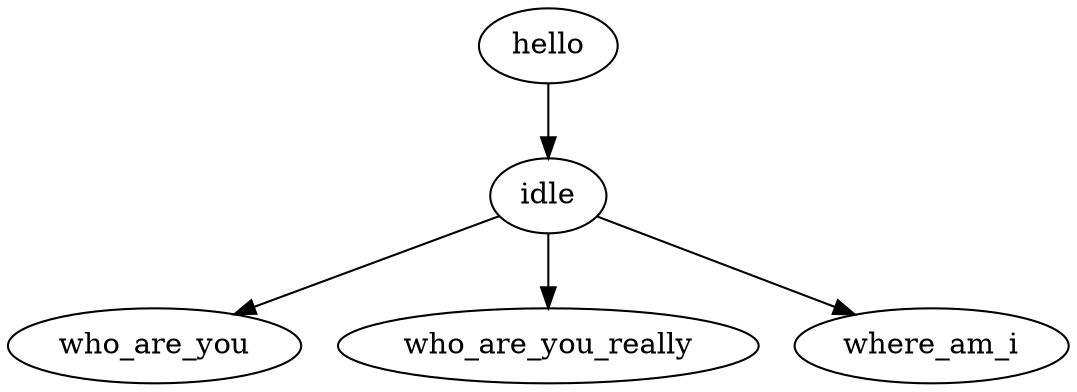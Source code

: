 digraph conversation {
    hello -> idle
    idle -> who_are_you
    idle -> who_are_you_really
    idle -> where_am_i
}